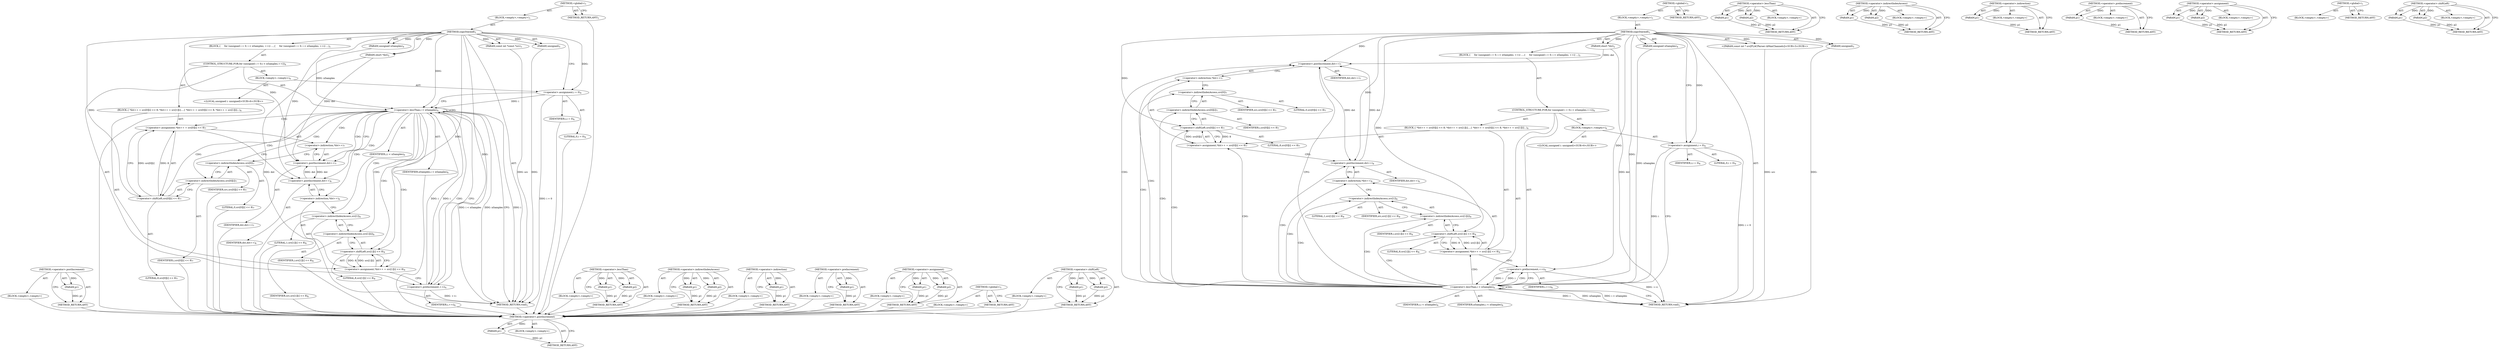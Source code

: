 digraph "&lt;operator&gt;.shiftLeft" {
vulnerable_89 [label=<(METHOD,&lt;operator&gt;.postIncrement)>];
vulnerable_90 [label=<(PARAM,p1)>];
vulnerable_91 [label=<(BLOCK,&lt;empty&gt;,&lt;empty&gt;)>];
vulnerable_92 [label=<(METHOD_RETURN,ANY)>];
vulnerable_6 [label=<(METHOD,&lt;global&gt;)<SUB>1</SUB>>];
vulnerable_7 [label=<(BLOCK,&lt;empty&gt;,&lt;empty&gt;)<SUB>1</SUB>>];
vulnerable_8 [label=<(METHOD,copyStereo8)<SUB>1</SUB>>];
vulnerable_9 [label=<(PARAM,short *dst)<SUB>2</SUB>>];
vulnerable_10 [label=<(PARAM,const int *const *src)<SUB>3</SUB>>];
vulnerable_11 [label=<(PARAM,unsigned nSamples)<SUB>4</SUB>>];
vulnerable_12 [label=<(PARAM,unsigned)<SUB>5</SUB>>];
vulnerable_13 [label=<(BLOCK,{
     for (unsigned i = 0; i &lt; nSamples; ++i) ...,{
     for (unsigned i = 0; i &lt; nSamples; ++i) ...)<SUB>5</SUB>>];
vulnerable_14 [label=<(CONTROL_STRUCTURE,FOR,for (unsigned i = 0;i &lt; nSamples;++i))<SUB>6</SUB>>];
vulnerable_15 [label=<(BLOCK,&lt;empty&gt;,&lt;empty&gt;)<SUB>6</SUB>>];
vulnerable_16 [label="<(LOCAL,unsigned i: unsigned)<SUB>6</SUB>>"];
vulnerable_17 [label=<(&lt;operator&gt;.assignment,i = 0)<SUB>6</SUB>>];
vulnerable_18 [label=<(IDENTIFIER,i,i = 0)<SUB>6</SUB>>];
vulnerable_19 [label=<(LITERAL,0,i = 0)<SUB>6</SUB>>];
vulnerable_20 [label=<(&lt;operator&gt;.lessThan,i &lt; nSamples)<SUB>6</SUB>>];
vulnerable_21 [label=<(IDENTIFIER,i,i &lt; nSamples)<SUB>6</SUB>>];
vulnerable_22 [label=<(IDENTIFIER,nSamples,i &lt; nSamples)<SUB>6</SUB>>];
vulnerable_23 [label=<(&lt;operator&gt;.preIncrement,++i)<SUB>6</SUB>>];
vulnerable_24 [label=<(IDENTIFIER,i,++i)<SUB>6</SUB>>];
vulnerable_25 [label=<(BLOCK,{
 *dst++ = src[0][i] &lt;&lt; 8;
 *dst++ = src[1][i]...,{
 *dst++ = src[0][i] &lt;&lt; 8;
 *dst++ = src[1][i]...)<SUB>6</SUB>>];
vulnerable_26 [label=<(&lt;operator&gt;.assignment,*dst++ = src[0][i] &lt;&lt; 8)<SUB>7</SUB>>];
vulnerable_27 [label=<(&lt;operator&gt;.indirection,*dst++)<SUB>7</SUB>>];
vulnerable_28 [label=<(&lt;operator&gt;.postIncrement,dst++)<SUB>7</SUB>>];
vulnerable_29 [label=<(IDENTIFIER,dst,dst++)<SUB>7</SUB>>];
vulnerable_30 [label=<(&lt;operator&gt;.shiftLeft,src[0][i] &lt;&lt; 8)<SUB>7</SUB>>];
vulnerable_31 [label=<(&lt;operator&gt;.indirectIndexAccess,src[0][i])<SUB>7</SUB>>];
vulnerable_32 [label=<(&lt;operator&gt;.indirectIndexAccess,src[0])<SUB>7</SUB>>];
vulnerable_33 [label=<(IDENTIFIER,src,src[0][i] &lt;&lt; 8)<SUB>7</SUB>>];
vulnerable_34 [label=<(LITERAL,0,src[0][i] &lt;&lt; 8)<SUB>7</SUB>>];
vulnerable_35 [label=<(IDENTIFIER,i,src[0][i] &lt;&lt; 8)<SUB>7</SUB>>];
vulnerable_36 [label=<(LITERAL,8,src[0][i] &lt;&lt; 8)<SUB>7</SUB>>];
vulnerable_37 [label=<(&lt;operator&gt;.assignment,*dst++ = src[1][i] &lt;&lt; 8)<SUB>8</SUB>>];
vulnerable_38 [label=<(&lt;operator&gt;.indirection,*dst++)<SUB>8</SUB>>];
vulnerable_39 [label=<(&lt;operator&gt;.postIncrement,dst++)<SUB>8</SUB>>];
vulnerable_40 [label=<(IDENTIFIER,dst,dst++)<SUB>8</SUB>>];
vulnerable_41 [label=<(&lt;operator&gt;.shiftLeft,src[1][i] &lt;&lt; 8)<SUB>8</SUB>>];
vulnerable_42 [label=<(&lt;operator&gt;.indirectIndexAccess,src[1][i])<SUB>8</SUB>>];
vulnerable_43 [label=<(&lt;operator&gt;.indirectIndexAccess,src[1])<SUB>8</SUB>>];
vulnerable_44 [label=<(IDENTIFIER,src,src[1][i] &lt;&lt; 8)<SUB>8</SUB>>];
vulnerable_45 [label=<(LITERAL,1,src[1][i] &lt;&lt; 8)<SUB>8</SUB>>];
vulnerable_46 [label=<(IDENTIFIER,i,src[1][i] &lt;&lt; 8)<SUB>8</SUB>>];
vulnerable_47 [label=<(LITERAL,8,src[1][i] &lt;&lt; 8)<SUB>8</SUB>>];
vulnerable_48 [label=<(METHOD_RETURN,void)<SUB>1</SUB>>];
vulnerable_50 [label=<(METHOD_RETURN,ANY)<SUB>1</SUB>>];
vulnerable_76 [label=<(METHOD,&lt;operator&gt;.lessThan)>];
vulnerable_77 [label=<(PARAM,p1)>];
vulnerable_78 [label=<(PARAM,p2)>];
vulnerable_79 [label=<(BLOCK,&lt;empty&gt;,&lt;empty&gt;)>];
vulnerable_80 [label=<(METHOD_RETURN,ANY)>];
vulnerable_98 [label=<(METHOD,&lt;operator&gt;.indirectIndexAccess)>];
vulnerable_99 [label=<(PARAM,p1)>];
vulnerable_100 [label=<(PARAM,p2)>];
vulnerable_101 [label=<(BLOCK,&lt;empty&gt;,&lt;empty&gt;)>];
vulnerable_102 [label=<(METHOD_RETURN,ANY)>];
vulnerable_85 [label=<(METHOD,&lt;operator&gt;.indirection)>];
vulnerable_86 [label=<(PARAM,p1)>];
vulnerable_87 [label=<(BLOCK,&lt;empty&gt;,&lt;empty&gt;)>];
vulnerable_88 [label=<(METHOD_RETURN,ANY)>];
vulnerable_81 [label=<(METHOD,&lt;operator&gt;.preIncrement)>];
vulnerable_82 [label=<(PARAM,p1)>];
vulnerable_83 [label=<(BLOCK,&lt;empty&gt;,&lt;empty&gt;)>];
vulnerable_84 [label=<(METHOD_RETURN,ANY)>];
vulnerable_71 [label=<(METHOD,&lt;operator&gt;.assignment)>];
vulnerable_72 [label=<(PARAM,p1)>];
vulnerable_73 [label=<(PARAM,p2)>];
vulnerable_74 [label=<(BLOCK,&lt;empty&gt;,&lt;empty&gt;)>];
vulnerable_75 [label=<(METHOD_RETURN,ANY)>];
vulnerable_65 [label=<(METHOD,&lt;global&gt;)<SUB>1</SUB>>];
vulnerable_66 [label=<(BLOCK,&lt;empty&gt;,&lt;empty&gt;)>];
vulnerable_67 [label=<(METHOD_RETURN,ANY)>];
vulnerable_93 [label=<(METHOD,&lt;operator&gt;.shiftLeft)>];
vulnerable_94 [label=<(PARAM,p1)>];
vulnerable_95 [label=<(PARAM,p2)>];
vulnerable_96 [label=<(BLOCK,&lt;empty&gt;,&lt;empty&gt;)>];
vulnerable_97 [label=<(METHOD_RETURN,ANY)>];
fixed_89 [label=<(METHOD,&lt;operator&gt;.postIncrement)>];
fixed_90 [label=<(PARAM,p1)>];
fixed_91 [label=<(BLOCK,&lt;empty&gt;,&lt;empty&gt;)>];
fixed_92 [label=<(METHOD_RETURN,ANY)>];
fixed_6 [label=<(METHOD,&lt;global&gt;)<SUB>1</SUB>>];
fixed_7 [label=<(BLOCK,&lt;empty&gt;,&lt;empty&gt;)<SUB>1</SUB>>];
fixed_8 [label=<(METHOD,copyStereo8)<SUB>1</SUB>>];
fixed_9 [label=<(PARAM,short *dst)<SUB>2</SUB>>];
fixed_10 [label="<(PARAM,const int * src[FLACParser::kMaxChannels])<SUB>3</SUB>>"];
fixed_11 [label=<(PARAM,unsigned nSamples)<SUB>4</SUB>>];
fixed_12 [label=<(PARAM,unsigned)<SUB>5</SUB>>];
fixed_13 [label=<(BLOCK,{
     for (unsigned i = 0; i &lt; nSamples; ++i) ...,{
     for (unsigned i = 0; i &lt; nSamples; ++i) ...)<SUB>5</SUB>>];
fixed_14 [label=<(CONTROL_STRUCTURE,FOR,for (unsigned i = 0;i &lt; nSamples;++i))<SUB>6</SUB>>];
fixed_15 [label=<(BLOCK,&lt;empty&gt;,&lt;empty&gt;)<SUB>6</SUB>>];
fixed_16 [label="<(LOCAL,unsigned i: unsigned)<SUB>6</SUB>>"];
fixed_17 [label=<(&lt;operator&gt;.assignment,i = 0)<SUB>6</SUB>>];
fixed_18 [label=<(IDENTIFIER,i,i = 0)<SUB>6</SUB>>];
fixed_19 [label=<(LITERAL,0,i = 0)<SUB>6</SUB>>];
fixed_20 [label=<(&lt;operator&gt;.lessThan,i &lt; nSamples)<SUB>6</SUB>>];
fixed_21 [label=<(IDENTIFIER,i,i &lt; nSamples)<SUB>6</SUB>>];
fixed_22 [label=<(IDENTIFIER,nSamples,i &lt; nSamples)<SUB>6</SUB>>];
fixed_23 [label=<(&lt;operator&gt;.preIncrement,++i)<SUB>6</SUB>>];
fixed_24 [label=<(IDENTIFIER,i,++i)<SUB>6</SUB>>];
fixed_25 [label=<(BLOCK,{
 *dst++ = src[0][i] &lt;&lt; 8;
 *dst++ = src[1][i]...,{
 *dst++ = src[0][i] &lt;&lt; 8;
 *dst++ = src[1][i]...)<SUB>6</SUB>>];
fixed_26 [label=<(&lt;operator&gt;.assignment,*dst++ = src[0][i] &lt;&lt; 8)<SUB>7</SUB>>];
fixed_27 [label=<(&lt;operator&gt;.indirection,*dst++)<SUB>7</SUB>>];
fixed_28 [label=<(&lt;operator&gt;.postIncrement,dst++)<SUB>7</SUB>>];
fixed_29 [label=<(IDENTIFIER,dst,dst++)<SUB>7</SUB>>];
fixed_30 [label=<(&lt;operator&gt;.shiftLeft,src[0][i] &lt;&lt; 8)<SUB>7</SUB>>];
fixed_31 [label=<(&lt;operator&gt;.indirectIndexAccess,src[0][i])<SUB>7</SUB>>];
fixed_32 [label=<(&lt;operator&gt;.indirectIndexAccess,src[0])<SUB>7</SUB>>];
fixed_33 [label=<(IDENTIFIER,src,src[0][i] &lt;&lt; 8)<SUB>7</SUB>>];
fixed_34 [label=<(LITERAL,0,src[0][i] &lt;&lt; 8)<SUB>7</SUB>>];
fixed_35 [label=<(IDENTIFIER,i,src[0][i] &lt;&lt; 8)<SUB>7</SUB>>];
fixed_36 [label=<(LITERAL,8,src[0][i] &lt;&lt; 8)<SUB>7</SUB>>];
fixed_37 [label=<(&lt;operator&gt;.assignment,*dst++ = src[1][i] &lt;&lt; 8)<SUB>8</SUB>>];
fixed_38 [label=<(&lt;operator&gt;.indirection,*dst++)<SUB>8</SUB>>];
fixed_39 [label=<(&lt;operator&gt;.postIncrement,dst++)<SUB>8</SUB>>];
fixed_40 [label=<(IDENTIFIER,dst,dst++)<SUB>8</SUB>>];
fixed_41 [label=<(&lt;operator&gt;.shiftLeft,src[1][i] &lt;&lt; 8)<SUB>8</SUB>>];
fixed_42 [label=<(&lt;operator&gt;.indirectIndexAccess,src[1][i])<SUB>8</SUB>>];
fixed_43 [label=<(&lt;operator&gt;.indirectIndexAccess,src[1])<SUB>8</SUB>>];
fixed_44 [label=<(IDENTIFIER,src,src[1][i] &lt;&lt; 8)<SUB>8</SUB>>];
fixed_45 [label=<(LITERAL,1,src[1][i] &lt;&lt; 8)<SUB>8</SUB>>];
fixed_46 [label=<(IDENTIFIER,i,src[1][i] &lt;&lt; 8)<SUB>8</SUB>>];
fixed_47 [label=<(LITERAL,8,src[1][i] &lt;&lt; 8)<SUB>8</SUB>>];
fixed_48 [label=<(METHOD_RETURN,void)<SUB>1</SUB>>];
fixed_50 [label=<(METHOD_RETURN,ANY)<SUB>1</SUB>>];
fixed_76 [label=<(METHOD,&lt;operator&gt;.lessThan)>];
fixed_77 [label=<(PARAM,p1)>];
fixed_78 [label=<(PARAM,p2)>];
fixed_79 [label=<(BLOCK,&lt;empty&gt;,&lt;empty&gt;)>];
fixed_80 [label=<(METHOD_RETURN,ANY)>];
fixed_98 [label=<(METHOD,&lt;operator&gt;.indirectIndexAccess)>];
fixed_99 [label=<(PARAM,p1)>];
fixed_100 [label=<(PARAM,p2)>];
fixed_101 [label=<(BLOCK,&lt;empty&gt;,&lt;empty&gt;)>];
fixed_102 [label=<(METHOD_RETURN,ANY)>];
fixed_85 [label=<(METHOD,&lt;operator&gt;.indirection)>];
fixed_86 [label=<(PARAM,p1)>];
fixed_87 [label=<(BLOCK,&lt;empty&gt;,&lt;empty&gt;)>];
fixed_88 [label=<(METHOD_RETURN,ANY)>];
fixed_81 [label=<(METHOD,&lt;operator&gt;.preIncrement)>];
fixed_82 [label=<(PARAM,p1)>];
fixed_83 [label=<(BLOCK,&lt;empty&gt;,&lt;empty&gt;)>];
fixed_84 [label=<(METHOD_RETURN,ANY)>];
fixed_71 [label=<(METHOD,&lt;operator&gt;.assignment)>];
fixed_72 [label=<(PARAM,p1)>];
fixed_73 [label=<(PARAM,p2)>];
fixed_74 [label=<(BLOCK,&lt;empty&gt;,&lt;empty&gt;)>];
fixed_75 [label=<(METHOD_RETURN,ANY)>];
fixed_65 [label=<(METHOD,&lt;global&gt;)<SUB>1</SUB>>];
fixed_66 [label=<(BLOCK,&lt;empty&gt;,&lt;empty&gt;)>];
fixed_67 [label=<(METHOD_RETURN,ANY)>];
fixed_93 [label=<(METHOD,&lt;operator&gt;.shiftLeft)>];
fixed_94 [label=<(PARAM,p1)>];
fixed_95 [label=<(PARAM,p2)>];
fixed_96 [label=<(BLOCK,&lt;empty&gt;,&lt;empty&gt;)>];
fixed_97 [label=<(METHOD_RETURN,ANY)>];
vulnerable_89 -> vulnerable_90  [key=0, label="AST: "];
vulnerable_89 -> vulnerable_90  [key=1, label="DDG: "];
vulnerable_89 -> vulnerable_91  [key=0, label="AST: "];
vulnerable_89 -> vulnerable_92  [key=0, label="AST: "];
vulnerable_89 -> vulnerable_92  [key=1, label="CFG: "];
vulnerable_90 -> vulnerable_92  [key=0, label="DDG: p1"];
vulnerable_91 -> fixed_89  [key=0];
vulnerable_92 -> fixed_89  [key=0];
vulnerable_6 -> vulnerable_7  [key=0, label="AST: "];
vulnerable_6 -> vulnerable_50  [key=0, label="AST: "];
vulnerable_6 -> vulnerable_50  [key=1, label="CFG: "];
vulnerable_7 -> vulnerable_8  [key=0, label="AST: "];
vulnerable_8 -> vulnerable_9  [key=0, label="AST: "];
vulnerable_8 -> vulnerable_9  [key=1, label="DDG: "];
vulnerable_8 -> vulnerable_10  [key=0, label="AST: "];
vulnerable_8 -> vulnerable_10  [key=1, label="DDG: "];
vulnerable_8 -> vulnerable_11  [key=0, label="AST: "];
vulnerable_8 -> vulnerable_11  [key=1, label="DDG: "];
vulnerable_8 -> vulnerable_12  [key=0, label="AST: "];
vulnerable_8 -> vulnerable_12  [key=1, label="DDG: "];
vulnerable_8 -> vulnerable_13  [key=0, label="AST: "];
vulnerable_8 -> vulnerable_48  [key=0, label="AST: "];
vulnerable_8 -> vulnerable_17  [key=0, label="CFG: "];
vulnerable_8 -> vulnerable_17  [key=1, label="DDG: "];
vulnerable_8 -> vulnerable_20  [key=0, label="DDG: "];
vulnerable_8 -> vulnerable_23  [key=0, label="DDG: "];
vulnerable_8 -> vulnerable_30  [key=0, label="DDG: "];
vulnerable_8 -> vulnerable_41  [key=0, label="DDG: "];
vulnerable_8 -> vulnerable_28  [key=0, label="DDG: "];
vulnerable_8 -> vulnerable_39  [key=0, label="DDG: "];
vulnerable_9 -> vulnerable_48  [key=0, label="DDG: dst"];
vulnerable_9 -> vulnerable_28  [key=0, label="DDG: dst"];
vulnerable_10 -> vulnerable_48  [key=0, label="DDG: src"];
vulnerable_11 -> vulnerable_20  [key=0, label="DDG: nSamples"];
vulnerable_12 -> vulnerable_48  [key=0, label="DDG: "];
vulnerable_13 -> vulnerable_14  [key=0, label="AST: "];
vulnerable_14 -> vulnerable_15  [key=0, label="AST: "];
vulnerable_14 -> vulnerable_20  [key=0, label="AST: "];
vulnerable_14 -> vulnerable_23  [key=0, label="AST: "];
vulnerable_14 -> vulnerable_25  [key=0, label="AST: "];
vulnerable_15 -> vulnerable_16  [key=0, label="AST: "];
vulnerable_15 -> vulnerable_17  [key=0, label="AST: "];
vulnerable_16 -> fixed_89  [key=0];
vulnerable_17 -> vulnerable_18  [key=0, label="AST: "];
vulnerable_17 -> vulnerable_19  [key=0, label="AST: "];
vulnerable_17 -> vulnerable_20  [key=0, label="CFG: "];
vulnerable_17 -> vulnerable_20  [key=1, label="DDG: i"];
vulnerable_17 -> vulnerable_48  [key=0, label="DDG: i = 0"];
vulnerable_18 -> fixed_89  [key=0];
vulnerable_19 -> fixed_89  [key=0];
vulnerable_20 -> vulnerable_21  [key=0, label="AST: "];
vulnerable_20 -> vulnerable_22  [key=0, label="AST: "];
vulnerable_20 -> vulnerable_48  [key=0, label="CFG: "];
vulnerable_20 -> vulnerable_48  [key=1, label="DDG: i"];
vulnerable_20 -> vulnerable_48  [key=2, label="DDG: nSamples"];
vulnerable_20 -> vulnerable_48  [key=3, label="DDG: i &lt; nSamples"];
vulnerable_20 -> vulnerable_28  [key=0, label="CFG: "];
vulnerable_20 -> vulnerable_28  [key=1, label="CDG: "];
vulnerable_20 -> vulnerable_23  [key=0, label="DDG: i"];
vulnerable_20 -> vulnerable_23  [key=1, label="CDG: "];
vulnerable_20 -> vulnerable_30  [key=0, label="CDG: "];
vulnerable_20 -> vulnerable_32  [key=0, label="CDG: "];
vulnerable_20 -> vulnerable_26  [key=0, label="CDG: "];
vulnerable_20 -> vulnerable_42  [key=0, label="CDG: "];
vulnerable_20 -> vulnerable_37  [key=0, label="CDG: "];
vulnerable_20 -> vulnerable_20  [key=0, label="CDG: "];
vulnerable_20 -> vulnerable_38  [key=0, label="CDG: "];
vulnerable_20 -> vulnerable_41  [key=0, label="CDG: "];
vulnerable_20 -> vulnerable_27  [key=0, label="CDG: "];
vulnerable_20 -> vulnerable_39  [key=0, label="CDG: "];
vulnerable_20 -> vulnerable_31  [key=0, label="CDG: "];
vulnerable_20 -> vulnerable_43  [key=0, label="CDG: "];
vulnerable_21 -> fixed_89  [key=0];
vulnerable_22 -> fixed_89  [key=0];
vulnerable_23 -> vulnerable_24  [key=0, label="AST: "];
vulnerable_23 -> vulnerable_20  [key=0, label="CFG: "];
vulnerable_23 -> vulnerable_20  [key=1, label="DDG: i"];
vulnerable_23 -> vulnerable_48  [key=0, label="DDG: ++i"];
vulnerable_24 -> fixed_89  [key=0];
vulnerable_25 -> vulnerable_26  [key=0, label="AST: "];
vulnerable_25 -> vulnerable_37  [key=0, label="AST: "];
vulnerable_26 -> vulnerable_27  [key=0, label="AST: "];
vulnerable_26 -> vulnerable_30  [key=0, label="AST: "];
vulnerable_26 -> vulnerable_39  [key=0, label="CFG: "];
vulnerable_27 -> vulnerable_28  [key=0, label="AST: "];
vulnerable_27 -> vulnerable_32  [key=0, label="CFG: "];
vulnerable_28 -> vulnerable_29  [key=0, label="AST: "];
vulnerable_28 -> vulnerable_27  [key=0, label="CFG: "];
vulnerable_28 -> vulnerable_39  [key=0, label="DDG: dst"];
vulnerable_29 -> fixed_89  [key=0];
vulnerable_30 -> vulnerable_31  [key=0, label="AST: "];
vulnerable_30 -> vulnerable_36  [key=0, label="AST: "];
vulnerable_30 -> vulnerable_26  [key=0, label="CFG: "];
vulnerable_30 -> vulnerable_26  [key=1, label="DDG: src[0][i]"];
vulnerable_30 -> vulnerable_26  [key=2, label="DDG: 8"];
vulnerable_31 -> vulnerable_32  [key=0, label="AST: "];
vulnerable_31 -> vulnerable_35  [key=0, label="AST: "];
vulnerable_31 -> vulnerable_30  [key=0, label="CFG: "];
vulnerable_32 -> vulnerable_33  [key=0, label="AST: "];
vulnerable_32 -> vulnerable_34  [key=0, label="AST: "];
vulnerable_32 -> vulnerable_31  [key=0, label="CFG: "];
vulnerable_33 -> fixed_89  [key=0];
vulnerable_34 -> fixed_89  [key=0];
vulnerable_35 -> fixed_89  [key=0];
vulnerable_36 -> fixed_89  [key=0];
vulnerable_37 -> vulnerable_38  [key=0, label="AST: "];
vulnerable_37 -> vulnerable_41  [key=0, label="AST: "];
vulnerable_37 -> vulnerable_23  [key=0, label="CFG: "];
vulnerable_38 -> vulnerable_39  [key=0, label="AST: "];
vulnerable_38 -> vulnerable_43  [key=0, label="CFG: "];
vulnerable_39 -> vulnerable_40  [key=0, label="AST: "];
vulnerable_39 -> vulnerable_38  [key=0, label="CFG: "];
vulnerable_39 -> vulnerable_28  [key=0, label="DDG: dst"];
vulnerable_40 -> fixed_89  [key=0];
vulnerable_41 -> vulnerable_42  [key=0, label="AST: "];
vulnerable_41 -> vulnerable_47  [key=0, label="AST: "];
vulnerable_41 -> vulnerable_37  [key=0, label="CFG: "];
vulnerable_41 -> vulnerable_37  [key=1, label="DDG: src[1][i]"];
vulnerable_41 -> vulnerable_37  [key=2, label="DDG: 8"];
vulnerable_42 -> vulnerable_43  [key=0, label="AST: "];
vulnerable_42 -> vulnerable_46  [key=0, label="AST: "];
vulnerable_42 -> vulnerable_41  [key=0, label="CFG: "];
vulnerable_43 -> vulnerable_44  [key=0, label="AST: "];
vulnerable_43 -> vulnerable_45  [key=0, label="AST: "];
vulnerable_43 -> vulnerable_42  [key=0, label="CFG: "];
vulnerable_44 -> fixed_89  [key=0];
vulnerable_45 -> fixed_89  [key=0];
vulnerable_46 -> fixed_89  [key=0];
vulnerable_47 -> fixed_89  [key=0];
vulnerable_48 -> fixed_89  [key=0];
vulnerable_50 -> fixed_89  [key=0];
vulnerable_76 -> vulnerable_77  [key=0, label="AST: "];
vulnerable_76 -> vulnerable_77  [key=1, label="DDG: "];
vulnerable_76 -> vulnerable_79  [key=0, label="AST: "];
vulnerable_76 -> vulnerable_78  [key=0, label="AST: "];
vulnerable_76 -> vulnerable_78  [key=1, label="DDG: "];
vulnerable_76 -> vulnerable_80  [key=0, label="AST: "];
vulnerable_76 -> vulnerable_80  [key=1, label="CFG: "];
vulnerable_77 -> vulnerable_80  [key=0, label="DDG: p1"];
vulnerable_78 -> vulnerable_80  [key=0, label="DDG: p2"];
vulnerable_79 -> fixed_89  [key=0];
vulnerable_80 -> fixed_89  [key=0];
vulnerable_98 -> vulnerable_99  [key=0, label="AST: "];
vulnerable_98 -> vulnerable_99  [key=1, label="DDG: "];
vulnerable_98 -> vulnerable_101  [key=0, label="AST: "];
vulnerable_98 -> vulnerable_100  [key=0, label="AST: "];
vulnerable_98 -> vulnerable_100  [key=1, label="DDG: "];
vulnerable_98 -> vulnerable_102  [key=0, label="AST: "];
vulnerable_98 -> vulnerable_102  [key=1, label="CFG: "];
vulnerable_99 -> vulnerable_102  [key=0, label="DDG: p1"];
vulnerable_100 -> vulnerable_102  [key=0, label="DDG: p2"];
vulnerable_101 -> fixed_89  [key=0];
vulnerable_102 -> fixed_89  [key=0];
vulnerable_85 -> vulnerable_86  [key=0, label="AST: "];
vulnerable_85 -> vulnerable_86  [key=1, label="DDG: "];
vulnerable_85 -> vulnerable_87  [key=0, label="AST: "];
vulnerable_85 -> vulnerable_88  [key=0, label="AST: "];
vulnerable_85 -> vulnerable_88  [key=1, label="CFG: "];
vulnerable_86 -> vulnerable_88  [key=0, label="DDG: p1"];
vulnerable_87 -> fixed_89  [key=0];
vulnerable_88 -> fixed_89  [key=0];
vulnerable_81 -> vulnerable_82  [key=0, label="AST: "];
vulnerable_81 -> vulnerable_82  [key=1, label="DDG: "];
vulnerable_81 -> vulnerable_83  [key=0, label="AST: "];
vulnerable_81 -> vulnerable_84  [key=0, label="AST: "];
vulnerable_81 -> vulnerable_84  [key=1, label="CFG: "];
vulnerable_82 -> vulnerable_84  [key=0, label="DDG: p1"];
vulnerable_83 -> fixed_89  [key=0];
vulnerable_84 -> fixed_89  [key=0];
vulnerable_71 -> vulnerable_72  [key=0, label="AST: "];
vulnerable_71 -> vulnerable_72  [key=1, label="DDG: "];
vulnerable_71 -> vulnerable_74  [key=0, label="AST: "];
vulnerable_71 -> vulnerable_73  [key=0, label="AST: "];
vulnerable_71 -> vulnerable_73  [key=1, label="DDG: "];
vulnerable_71 -> vulnerable_75  [key=0, label="AST: "];
vulnerable_71 -> vulnerable_75  [key=1, label="CFG: "];
vulnerable_72 -> vulnerable_75  [key=0, label="DDG: p1"];
vulnerable_73 -> vulnerable_75  [key=0, label="DDG: p2"];
vulnerable_74 -> fixed_89  [key=0];
vulnerable_75 -> fixed_89  [key=0];
vulnerable_65 -> vulnerable_66  [key=0, label="AST: "];
vulnerable_65 -> vulnerable_67  [key=0, label="AST: "];
vulnerable_65 -> vulnerable_67  [key=1, label="CFG: "];
vulnerable_66 -> fixed_89  [key=0];
vulnerable_67 -> fixed_89  [key=0];
vulnerable_93 -> vulnerable_94  [key=0, label="AST: "];
vulnerable_93 -> vulnerable_94  [key=1, label="DDG: "];
vulnerable_93 -> vulnerable_96  [key=0, label="AST: "];
vulnerable_93 -> vulnerable_95  [key=0, label="AST: "];
vulnerable_93 -> vulnerable_95  [key=1, label="DDG: "];
vulnerable_93 -> vulnerable_97  [key=0, label="AST: "];
vulnerable_93 -> vulnerable_97  [key=1, label="CFG: "];
vulnerable_94 -> vulnerable_97  [key=0, label="DDG: p1"];
vulnerable_95 -> vulnerable_97  [key=0, label="DDG: p2"];
vulnerable_96 -> fixed_89  [key=0];
vulnerable_97 -> fixed_89  [key=0];
fixed_89 -> fixed_90  [key=0, label="AST: "];
fixed_89 -> fixed_90  [key=1, label="DDG: "];
fixed_89 -> fixed_91  [key=0, label="AST: "];
fixed_89 -> fixed_92  [key=0, label="AST: "];
fixed_89 -> fixed_92  [key=1, label="CFG: "];
fixed_90 -> fixed_92  [key=0, label="DDG: p1"];
fixed_6 -> fixed_7  [key=0, label="AST: "];
fixed_6 -> fixed_50  [key=0, label="AST: "];
fixed_6 -> fixed_50  [key=1, label="CFG: "];
fixed_7 -> fixed_8  [key=0, label="AST: "];
fixed_8 -> fixed_9  [key=0, label="AST: "];
fixed_8 -> fixed_9  [key=1, label="DDG: "];
fixed_8 -> fixed_10  [key=0, label="AST: "];
fixed_8 -> fixed_10  [key=1, label="DDG: "];
fixed_8 -> fixed_11  [key=0, label="AST: "];
fixed_8 -> fixed_11  [key=1, label="DDG: "];
fixed_8 -> fixed_12  [key=0, label="AST: "];
fixed_8 -> fixed_12  [key=1, label="DDG: "];
fixed_8 -> fixed_13  [key=0, label="AST: "];
fixed_8 -> fixed_48  [key=0, label="AST: "];
fixed_8 -> fixed_17  [key=0, label="CFG: "];
fixed_8 -> fixed_17  [key=1, label="DDG: "];
fixed_8 -> fixed_20  [key=0, label="DDG: "];
fixed_8 -> fixed_23  [key=0, label="DDG: "];
fixed_8 -> fixed_30  [key=0, label="DDG: "];
fixed_8 -> fixed_41  [key=0, label="DDG: "];
fixed_8 -> fixed_28  [key=0, label="DDG: "];
fixed_8 -> fixed_39  [key=0, label="DDG: "];
fixed_9 -> fixed_48  [key=0, label="DDG: dst"];
fixed_9 -> fixed_28  [key=0, label="DDG: dst"];
fixed_10 -> fixed_48  [key=0, label="DDG: src"];
fixed_11 -> fixed_20  [key=0, label="DDG: nSamples"];
fixed_12 -> fixed_48  [key=0, label="DDG: "];
fixed_13 -> fixed_14  [key=0, label="AST: "];
fixed_14 -> fixed_15  [key=0, label="AST: "];
fixed_14 -> fixed_20  [key=0, label="AST: "];
fixed_14 -> fixed_23  [key=0, label="AST: "];
fixed_14 -> fixed_25  [key=0, label="AST: "];
fixed_15 -> fixed_16  [key=0, label="AST: "];
fixed_15 -> fixed_17  [key=0, label="AST: "];
fixed_17 -> fixed_18  [key=0, label="AST: "];
fixed_17 -> fixed_19  [key=0, label="AST: "];
fixed_17 -> fixed_20  [key=0, label="CFG: "];
fixed_17 -> fixed_20  [key=1, label="DDG: i"];
fixed_17 -> fixed_48  [key=0, label="DDG: i = 0"];
fixed_20 -> fixed_21  [key=0, label="AST: "];
fixed_20 -> fixed_22  [key=0, label="AST: "];
fixed_20 -> fixed_48  [key=0, label="CFG: "];
fixed_20 -> fixed_48  [key=1, label="DDG: i"];
fixed_20 -> fixed_48  [key=2, label="DDG: nSamples"];
fixed_20 -> fixed_48  [key=3, label="DDG: i &lt; nSamples"];
fixed_20 -> fixed_28  [key=0, label="CFG: "];
fixed_20 -> fixed_28  [key=1, label="CDG: "];
fixed_20 -> fixed_23  [key=0, label="DDG: i"];
fixed_20 -> fixed_23  [key=1, label="CDG: "];
fixed_20 -> fixed_30  [key=0, label="CDG: "];
fixed_20 -> fixed_32  [key=0, label="CDG: "];
fixed_20 -> fixed_26  [key=0, label="CDG: "];
fixed_20 -> fixed_42  [key=0, label="CDG: "];
fixed_20 -> fixed_37  [key=0, label="CDG: "];
fixed_20 -> fixed_20  [key=0, label="CDG: "];
fixed_20 -> fixed_38  [key=0, label="CDG: "];
fixed_20 -> fixed_41  [key=0, label="CDG: "];
fixed_20 -> fixed_27  [key=0, label="CDG: "];
fixed_20 -> fixed_39  [key=0, label="CDG: "];
fixed_20 -> fixed_31  [key=0, label="CDG: "];
fixed_20 -> fixed_43  [key=0, label="CDG: "];
fixed_23 -> fixed_24  [key=0, label="AST: "];
fixed_23 -> fixed_20  [key=0, label="CFG: "];
fixed_23 -> fixed_20  [key=1, label="DDG: i"];
fixed_23 -> fixed_48  [key=0, label="DDG: ++i"];
fixed_25 -> fixed_26  [key=0, label="AST: "];
fixed_25 -> fixed_37  [key=0, label="AST: "];
fixed_26 -> fixed_27  [key=0, label="AST: "];
fixed_26 -> fixed_30  [key=0, label="AST: "];
fixed_26 -> fixed_39  [key=0, label="CFG: "];
fixed_27 -> fixed_28  [key=0, label="AST: "];
fixed_27 -> fixed_32  [key=0, label="CFG: "];
fixed_28 -> fixed_29  [key=0, label="AST: "];
fixed_28 -> fixed_27  [key=0, label="CFG: "];
fixed_28 -> fixed_39  [key=0, label="DDG: dst"];
fixed_30 -> fixed_31  [key=0, label="AST: "];
fixed_30 -> fixed_36  [key=0, label="AST: "];
fixed_30 -> fixed_26  [key=0, label="CFG: "];
fixed_30 -> fixed_26  [key=1, label="DDG: src[0][i]"];
fixed_30 -> fixed_26  [key=2, label="DDG: 8"];
fixed_31 -> fixed_32  [key=0, label="AST: "];
fixed_31 -> fixed_35  [key=0, label="AST: "];
fixed_31 -> fixed_30  [key=0, label="CFG: "];
fixed_32 -> fixed_33  [key=0, label="AST: "];
fixed_32 -> fixed_34  [key=0, label="AST: "];
fixed_32 -> fixed_31  [key=0, label="CFG: "];
fixed_37 -> fixed_38  [key=0, label="AST: "];
fixed_37 -> fixed_41  [key=0, label="AST: "];
fixed_37 -> fixed_23  [key=0, label="CFG: "];
fixed_38 -> fixed_39  [key=0, label="AST: "];
fixed_38 -> fixed_43  [key=0, label="CFG: "];
fixed_39 -> fixed_40  [key=0, label="AST: "];
fixed_39 -> fixed_38  [key=0, label="CFG: "];
fixed_39 -> fixed_28  [key=0, label="DDG: dst"];
fixed_41 -> fixed_42  [key=0, label="AST: "];
fixed_41 -> fixed_47  [key=0, label="AST: "];
fixed_41 -> fixed_37  [key=0, label="CFG: "];
fixed_41 -> fixed_37  [key=1, label="DDG: src[1][i]"];
fixed_41 -> fixed_37  [key=2, label="DDG: 8"];
fixed_42 -> fixed_43  [key=0, label="AST: "];
fixed_42 -> fixed_46  [key=0, label="AST: "];
fixed_42 -> fixed_41  [key=0, label="CFG: "];
fixed_43 -> fixed_44  [key=0, label="AST: "];
fixed_43 -> fixed_45  [key=0, label="AST: "];
fixed_43 -> fixed_42  [key=0, label="CFG: "];
fixed_76 -> fixed_77  [key=0, label="AST: "];
fixed_76 -> fixed_77  [key=1, label="DDG: "];
fixed_76 -> fixed_79  [key=0, label="AST: "];
fixed_76 -> fixed_78  [key=0, label="AST: "];
fixed_76 -> fixed_78  [key=1, label="DDG: "];
fixed_76 -> fixed_80  [key=0, label="AST: "];
fixed_76 -> fixed_80  [key=1, label="CFG: "];
fixed_77 -> fixed_80  [key=0, label="DDG: p1"];
fixed_78 -> fixed_80  [key=0, label="DDG: p2"];
fixed_98 -> fixed_99  [key=0, label="AST: "];
fixed_98 -> fixed_99  [key=1, label="DDG: "];
fixed_98 -> fixed_101  [key=0, label="AST: "];
fixed_98 -> fixed_100  [key=0, label="AST: "];
fixed_98 -> fixed_100  [key=1, label="DDG: "];
fixed_98 -> fixed_102  [key=0, label="AST: "];
fixed_98 -> fixed_102  [key=1, label="CFG: "];
fixed_99 -> fixed_102  [key=0, label="DDG: p1"];
fixed_100 -> fixed_102  [key=0, label="DDG: p2"];
fixed_85 -> fixed_86  [key=0, label="AST: "];
fixed_85 -> fixed_86  [key=1, label="DDG: "];
fixed_85 -> fixed_87  [key=0, label="AST: "];
fixed_85 -> fixed_88  [key=0, label="AST: "];
fixed_85 -> fixed_88  [key=1, label="CFG: "];
fixed_86 -> fixed_88  [key=0, label="DDG: p1"];
fixed_81 -> fixed_82  [key=0, label="AST: "];
fixed_81 -> fixed_82  [key=1, label="DDG: "];
fixed_81 -> fixed_83  [key=0, label="AST: "];
fixed_81 -> fixed_84  [key=0, label="AST: "];
fixed_81 -> fixed_84  [key=1, label="CFG: "];
fixed_82 -> fixed_84  [key=0, label="DDG: p1"];
fixed_71 -> fixed_72  [key=0, label="AST: "];
fixed_71 -> fixed_72  [key=1, label="DDG: "];
fixed_71 -> fixed_74  [key=0, label="AST: "];
fixed_71 -> fixed_73  [key=0, label="AST: "];
fixed_71 -> fixed_73  [key=1, label="DDG: "];
fixed_71 -> fixed_75  [key=0, label="AST: "];
fixed_71 -> fixed_75  [key=1, label="CFG: "];
fixed_72 -> fixed_75  [key=0, label="DDG: p1"];
fixed_73 -> fixed_75  [key=0, label="DDG: p2"];
fixed_65 -> fixed_66  [key=0, label="AST: "];
fixed_65 -> fixed_67  [key=0, label="AST: "];
fixed_65 -> fixed_67  [key=1, label="CFG: "];
fixed_93 -> fixed_94  [key=0, label="AST: "];
fixed_93 -> fixed_94  [key=1, label="DDG: "];
fixed_93 -> fixed_96  [key=0, label="AST: "];
fixed_93 -> fixed_95  [key=0, label="AST: "];
fixed_93 -> fixed_95  [key=1, label="DDG: "];
fixed_93 -> fixed_97  [key=0, label="AST: "];
fixed_93 -> fixed_97  [key=1, label="CFG: "];
fixed_94 -> fixed_97  [key=0, label="DDG: p1"];
fixed_95 -> fixed_97  [key=0, label="DDG: p2"];
}
